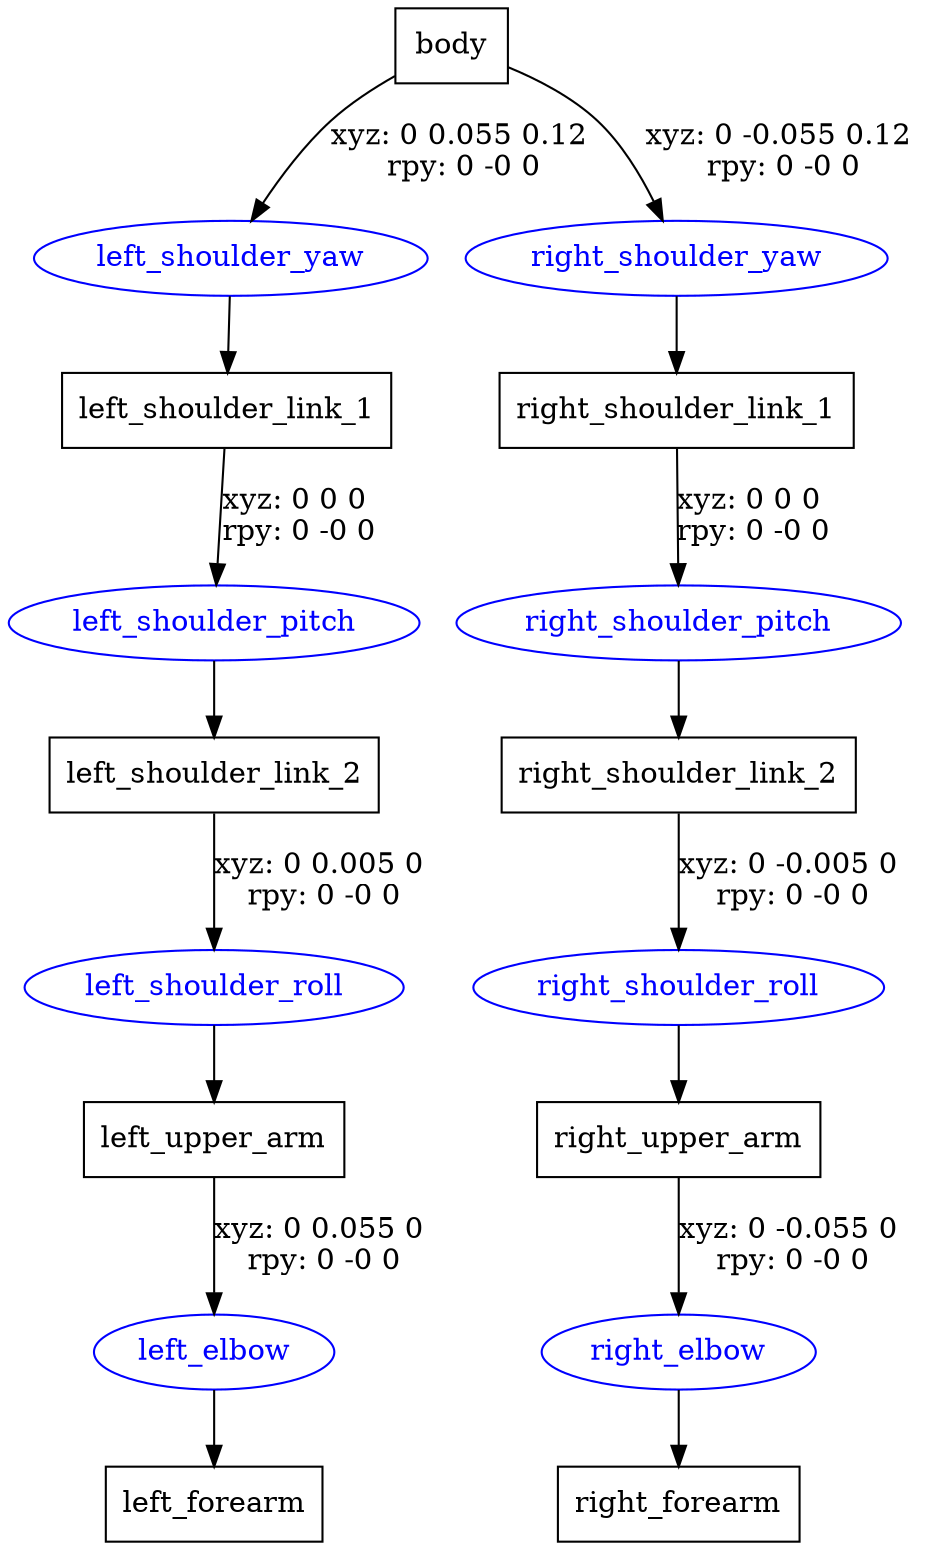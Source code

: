 digraph G {
node [shape=box];
"body" [label="body"];
"left_shoulder_link_1" [label="left_shoulder_link_1"];
"left_shoulder_link_2" [label="left_shoulder_link_2"];
"left_upper_arm" [label="left_upper_arm"];
"left_forearm" [label="left_forearm"];
"right_shoulder_link_1" [label="right_shoulder_link_1"];
"right_shoulder_link_2" [label="right_shoulder_link_2"];
"right_upper_arm" [label="right_upper_arm"];
"right_forearm" [label="right_forearm"];
node [shape=ellipse, color=blue, fontcolor=blue];
"body" -> "left_shoulder_yaw" [label="xyz: 0 0.055 0.12 \nrpy: 0 -0 0"]
"left_shoulder_yaw" -> "left_shoulder_link_1"
"left_shoulder_link_1" -> "left_shoulder_pitch" [label="xyz: 0 0 0 \nrpy: 0 -0 0"]
"left_shoulder_pitch" -> "left_shoulder_link_2"
"left_shoulder_link_2" -> "left_shoulder_roll" [label="xyz: 0 0.005 0 \nrpy: 0 -0 0"]
"left_shoulder_roll" -> "left_upper_arm"
"left_upper_arm" -> "left_elbow" [label="xyz: 0 0.055 0 \nrpy: 0 -0 0"]
"left_elbow" -> "left_forearm"
"body" -> "right_shoulder_yaw" [label="xyz: 0 -0.055 0.12 \nrpy: 0 -0 0"]
"right_shoulder_yaw" -> "right_shoulder_link_1"
"right_shoulder_link_1" -> "right_shoulder_pitch" [label="xyz: 0 0 0 \nrpy: 0 -0 0"]
"right_shoulder_pitch" -> "right_shoulder_link_2"
"right_shoulder_link_2" -> "right_shoulder_roll" [label="xyz: 0 -0.005 0 \nrpy: 0 -0 0"]
"right_shoulder_roll" -> "right_upper_arm"
"right_upper_arm" -> "right_elbow" [label="xyz: 0 -0.055 0 \nrpy: 0 -0 0"]
"right_elbow" -> "right_forearm"
}
